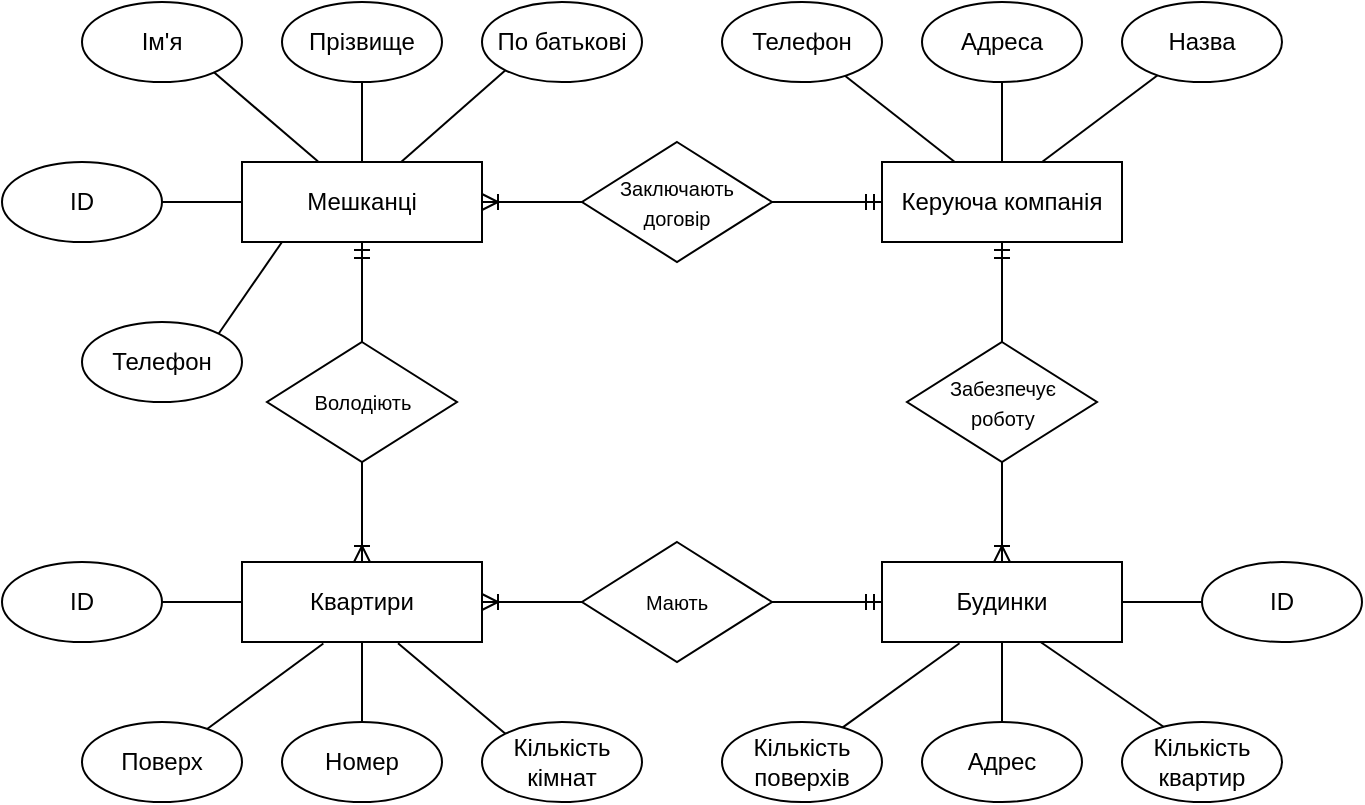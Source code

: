 <mxfile version="15.2.7" type="device"><diagram id="1BLy4Km8wNv7ITUCxuzh" name="Page-1"><mxGraphModel dx="865" dy="483" grid="0" gridSize="10" guides="1" tooltips="1" connect="1" arrows="1" fold="1" page="1" pageScale="1" pageWidth="827" pageHeight="1169" math="0" shadow="0"><root><mxCell id="0"/><mxCell id="1" parent="0"/><mxCell id="5cpuhE2vUOww3Of_lCmY-43" style="edgeStyle=none;rounded=0;orthogonalLoop=1;jettySize=auto;html=1;exitX=0.5;exitY=0;exitDx=0;exitDy=0;entryX=0.5;entryY=1;entryDx=0;entryDy=0;fontFamily=Helvetica;fontColor=#000000;startArrow=none;startFill=0;endArrow=none;endFill=0;" edge="1" parent="1" source="5cpuhE2vUOww3Of_lCmY-1" target="5cpuhE2vUOww3Of_lCmY-42"><mxGeometry relative="1" as="geometry"/></mxCell><mxCell id="5cpuhE2vUOww3Of_lCmY-59" style="edgeStyle=none;rounded=0;orthogonalLoop=1;jettySize=auto;html=1;exitX=0.31;exitY=0.015;exitDx=0;exitDy=0;fontFamily=Helvetica;fontColor=#000000;startArrow=none;startFill=0;endArrow=none;endFill=0;exitPerimeter=0;" edge="1" parent="1" source="5cpuhE2vUOww3Of_lCmY-1" target="5cpuhE2vUOww3Of_lCmY-58"><mxGeometry relative="1" as="geometry"/></mxCell><mxCell id="5cpuhE2vUOww3Of_lCmY-1" value="Керуюча компанія" style="rounded=0;whiteSpace=wrap;fontFamily=Helvetica;fontColor=#000000;html=1;" vertex="1" parent="1"><mxGeometry x="520" y="160" width="120" height="40" as="geometry"/></mxCell><mxCell id="5cpuhE2vUOww3Of_lCmY-7" value="" style="endArrow=none;html=1;fontFamily=Helvetica;fontColor=#000000;" edge="1" parent="1" target="5cpuhE2vUOww3Of_lCmY-8"><mxGeometry width="50" height="50" relative="1" as="geometry"><mxPoint x="600" y="160" as="sourcePoint"/><mxPoint x="650" y="110" as="targetPoint"/></mxGeometry></mxCell><mxCell id="5cpuhE2vUOww3Of_lCmY-8" value="Назва" style="ellipse;whiteSpace=wrap;html=1;fontFamily=Helvetica;fontColor=#000000;" vertex="1" parent="1"><mxGeometry x="640" y="80" width="80" height="40" as="geometry"/></mxCell><mxCell id="5cpuhE2vUOww3Of_lCmY-45" style="edgeStyle=none;rounded=0;orthogonalLoop=1;jettySize=auto;html=1;exitX=0.656;exitY=0.991;exitDx=0;exitDy=0;entryX=0.264;entryY=0.066;entryDx=0;entryDy=0;entryPerimeter=0;fontFamily=Helvetica;fontColor=#000000;startArrow=none;startFill=0;endArrow=none;endFill=0;exitPerimeter=0;" edge="1" parent="1" source="5cpuhE2vUOww3Of_lCmY-9" target="5cpuhE2vUOww3Of_lCmY-44"><mxGeometry relative="1" as="geometry"/></mxCell><mxCell id="5cpuhE2vUOww3Of_lCmY-47" style="edgeStyle=none;rounded=0;orthogonalLoop=1;jettySize=auto;html=1;exitX=0.5;exitY=1;exitDx=0;exitDy=0;entryX=0.5;entryY=0;entryDx=0;entryDy=0;fontFamily=Helvetica;fontColor=#000000;startArrow=none;startFill=0;endArrow=none;endFill=0;" edge="1" parent="1" source="5cpuhE2vUOww3Of_lCmY-9" target="5cpuhE2vUOww3Of_lCmY-46"><mxGeometry relative="1" as="geometry"/></mxCell><mxCell id="5cpuhE2vUOww3Of_lCmY-62" style="edgeStyle=none;rounded=0;orthogonalLoop=1;jettySize=auto;html=1;exitX=0.323;exitY=1.015;exitDx=0;exitDy=0;entryX=0.735;entryY=0.095;entryDx=0;entryDy=0;entryPerimeter=0;fontFamily=Helvetica;fontColor=#000000;startArrow=none;startFill=0;endArrow=none;endFill=0;exitPerimeter=0;" edge="1" parent="1" source="5cpuhE2vUOww3Of_lCmY-9" target="5cpuhE2vUOww3Of_lCmY-60"><mxGeometry relative="1" as="geometry"/></mxCell><mxCell id="5cpuhE2vUOww3Of_lCmY-9" value="Будинки" style="rounded=0;whiteSpace=wrap;fontFamily=Helvetica;fontColor=#000000;html=1;" vertex="1" parent="1"><mxGeometry x="520" y="360" width="120" height="40" as="geometry"/></mxCell><mxCell id="5cpuhE2vUOww3Of_lCmY-15" style="edgeStyle=orthogonalEdgeStyle;rounded=0;orthogonalLoop=1;jettySize=auto;html=1;exitX=0.5;exitY=1;exitDx=0;exitDy=0;fontFamily=Helvetica;fontColor=#000000;startArrow=none;startFill=0;endArrow=ERoneToMany;endFill=0;" edge="1" parent="1" source="5cpuhE2vUOww3Of_lCmY-10" target="5cpuhE2vUOww3Of_lCmY-9"><mxGeometry relative="1" as="geometry"/></mxCell><mxCell id="5cpuhE2vUOww3Of_lCmY-17" style="rounded=0;orthogonalLoop=1;jettySize=auto;html=1;exitX=0.5;exitY=0;exitDx=0;exitDy=0;entryX=0.5;entryY=1;entryDx=0;entryDy=0;fontFamily=Helvetica;fontColor=#000000;startArrow=none;startFill=0;endArrow=ERmandOne;endFill=0;" edge="1" parent="1" source="5cpuhE2vUOww3Of_lCmY-10" target="5cpuhE2vUOww3Of_lCmY-1"><mxGeometry relative="1" as="geometry"/></mxCell><mxCell id="5cpuhE2vUOww3Of_lCmY-10" value="&lt;font style=&quot;font-size: 10px&quot;&gt;Забезпечує&lt;br&gt;роботу&lt;br&gt;&lt;/font&gt;" style="rhombus;whiteSpace=wrap;html=1;fontFamily=Helvetica;fontColor=#000000;" vertex="1" parent="1"><mxGeometry x="532.5" y="250" width="95" height="60" as="geometry"/></mxCell><mxCell id="5cpuhE2vUOww3Of_lCmY-30" style="edgeStyle=none;rounded=0;orthogonalLoop=1;jettySize=auto;html=1;exitX=1;exitY=0.5;exitDx=0;exitDy=0;entryX=0;entryY=0.5;entryDx=0;entryDy=0;fontFamily=Helvetica;fontColor=#000000;startArrow=ERoneToMany;startFill=0;endArrow=none;endFill=0;" edge="1" parent="1" source="5cpuhE2vUOww3Of_lCmY-22" target="5cpuhE2vUOww3Of_lCmY-28"><mxGeometry relative="1" as="geometry"/></mxCell><mxCell id="5cpuhE2vUOww3Of_lCmY-49" style="edgeStyle=none;rounded=0;orthogonalLoop=1;jettySize=auto;html=1;exitX=0.5;exitY=1;exitDx=0;exitDy=0;fontFamily=Helvetica;fontColor=#000000;startArrow=none;startFill=0;endArrow=none;endFill=0;" edge="1" parent="1" source="5cpuhE2vUOww3Of_lCmY-22" target="5cpuhE2vUOww3Of_lCmY-48"><mxGeometry relative="1" as="geometry"/></mxCell><mxCell id="5cpuhE2vUOww3Of_lCmY-51" style="edgeStyle=none;rounded=0;orthogonalLoop=1;jettySize=auto;html=1;exitX=0.339;exitY=1.018;exitDx=0;exitDy=0;fontFamily=Helvetica;fontColor=#000000;startArrow=none;startFill=0;endArrow=none;endFill=0;exitPerimeter=0;" edge="1" parent="1" source="5cpuhE2vUOww3Of_lCmY-22" target="5cpuhE2vUOww3Of_lCmY-50"><mxGeometry relative="1" as="geometry"/></mxCell><mxCell id="5cpuhE2vUOww3Of_lCmY-67" style="edgeStyle=none;rounded=0;orthogonalLoop=1;jettySize=auto;html=1;exitX=0.65;exitY=1.015;exitDx=0;exitDy=0;entryX=0;entryY=0;entryDx=0;entryDy=0;fontFamily=Helvetica;fontColor=#000000;startArrow=none;startFill=0;endArrow=none;endFill=0;exitPerimeter=0;" edge="1" parent="1" source="5cpuhE2vUOww3Of_lCmY-22" target="5cpuhE2vUOww3Of_lCmY-66"><mxGeometry relative="1" as="geometry"/></mxCell><mxCell id="5cpuhE2vUOww3Of_lCmY-22" value="Квартири" style="rounded=0;whiteSpace=wrap;fontFamily=Helvetica;fontColor=#000000;html=1;" vertex="1" parent="1"><mxGeometry x="200" y="360" width="120" height="40" as="geometry"/></mxCell><mxCell id="5cpuhE2vUOww3Of_lCmY-31" style="edgeStyle=none;rounded=0;orthogonalLoop=1;jettySize=auto;html=1;exitX=1;exitY=0.5;exitDx=0;exitDy=0;entryX=0;entryY=0.5;entryDx=0;entryDy=0;fontFamily=Helvetica;fontColor=#000000;startArrow=none;startFill=0;endArrow=ERmandOne;endFill=0;" edge="1" parent="1" source="5cpuhE2vUOww3Of_lCmY-28" target="5cpuhE2vUOww3Of_lCmY-9"><mxGeometry relative="1" as="geometry"/></mxCell><mxCell id="5cpuhE2vUOww3Of_lCmY-28" value="&lt;font style=&quot;font-size: 10px&quot;&gt;Мають&lt;br&gt;&lt;/font&gt;" style="rhombus;whiteSpace=wrap;html=1;fontFamily=Helvetica;fontColor=#000000;" vertex="1" parent="1"><mxGeometry x="370" y="350" width="95" height="60" as="geometry"/></mxCell><mxCell id="5cpuhE2vUOww3Of_lCmY-35" style="edgeStyle=none;rounded=0;orthogonalLoop=1;jettySize=auto;html=1;exitX=0.5;exitY=1;exitDx=0;exitDy=0;entryX=0.5;entryY=0;entryDx=0;entryDy=0;fontFamily=Helvetica;fontColor=#000000;startArrow=none;startFill=0;endArrow=ERoneToMany;endFill=0;" edge="1" parent="1" source="5cpuhE2vUOww3Of_lCmY-32" target="5cpuhE2vUOww3Of_lCmY-22"><mxGeometry relative="1" as="geometry"><Array as="points"/></mxGeometry></mxCell><mxCell id="5cpuhE2vUOww3Of_lCmY-32" value="&lt;font style=&quot;font-size: 10px&quot;&gt;Володіють&lt;br&gt;&lt;/font&gt;" style="rhombus;whiteSpace=wrap;html=1;fontFamily=Helvetica;fontColor=#000000;" vertex="1" parent="1"><mxGeometry x="212.5" y="250" width="95" height="60" as="geometry"/></mxCell><mxCell id="5cpuhE2vUOww3Of_lCmY-34" style="edgeStyle=none;rounded=0;orthogonalLoop=1;jettySize=auto;html=1;exitX=0.5;exitY=1;exitDx=0;exitDy=0;fontFamily=Helvetica;fontColor=#000000;startArrow=ERmandOne;startFill=0;endArrow=none;endFill=0;" edge="1" parent="1" source="5cpuhE2vUOww3Of_lCmY-33" target="5cpuhE2vUOww3Of_lCmY-32"><mxGeometry relative="1" as="geometry"/></mxCell><mxCell id="5cpuhE2vUOww3Of_lCmY-39" style="edgeStyle=none;rounded=0;orthogonalLoop=1;jettySize=auto;html=1;exitX=1;exitY=0.5;exitDx=0;exitDy=0;fontFamily=Helvetica;fontColor=#000000;startArrow=ERoneToMany;startFill=0;endArrow=none;endFill=0;" edge="1" parent="1" source="5cpuhE2vUOww3Of_lCmY-33" target="5cpuhE2vUOww3Of_lCmY-38"><mxGeometry relative="1" as="geometry"/></mxCell><mxCell id="5cpuhE2vUOww3Of_lCmY-53" style="edgeStyle=none;rounded=0;orthogonalLoop=1;jettySize=auto;html=1;exitX=0.5;exitY=0;exitDx=0;exitDy=0;fontFamily=Helvetica;fontColor=#000000;startArrow=none;startFill=0;endArrow=none;endFill=0;" edge="1" parent="1" source="5cpuhE2vUOww3Of_lCmY-33" target="5cpuhE2vUOww3Of_lCmY-52"><mxGeometry relative="1" as="geometry"/></mxCell><mxCell id="5cpuhE2vUOww3Of_lCmY-57" style="edgeStyle=none;rounded=0;orthogonalLoop=1;jettySize=auto;html=1;exitX=0.317;exitY=-0.005;exitDx=0;exitDy=0;fontFamily=Helvetica;fontColor=#000000;startArrow=none;startFill=0;endArrow=none;endFill=0;exitPerimeter=0;" edge="1" parent="1" source="5cpuhE2vUOww3Of_lCmY-33"><mxGeometry relative="1" as="geometry"><mxPoint x="180" y="110" as="targetPoint"/></mxGeometry></mxCell><mxCell id="5cpuhE2vUOww3Of_lCmY-68" style="edgeStyle=none;rounded=0;orthogonalLoop=1;jettySize=auto;html=1;exitX=0.65;exitY=0.035;exitDx=0;exitDy=0;entryX=0;entryY=1;entryDx=0;entryDy=0;fontFamily=Helvetica;fontColor=#000000;startArrow=none;startFill=0;endArrow=none;endFill=0;exitPerimeter=0;" edge="1" parent="1" source="5cpuhE2vUOww3Of_lCmY-33" target="5cpuhE2vUOww3Of_lCmY-64"><mxGeometry relative="1" as="geometry"/></mxCell><mxCell id="5cpuhE2vUOww3Of_lCmY-33" value="Мешканці" style="rounded=0;whiteSpace=wrap;fontFamily=Helvetica;fontColor=#000000;html=1;" vertex="1" parent="1"><mxGeometry x="200" y="160" width="120" height="40" as="geometry"/></mxCell><mxCell id="5cpuhE2vUOww3Of_lCmY-40" style="edgeStyle=none;rounded=0;orthogonalLoop=1;jettySize=auto;html=1;exitX=1;exitY=0.5;exitDx=0;exitDy=0;entryX=0;entryY=0.5;entryDx=0;entryDy=0;fontFamily=Helvetica;fontColor=#000000;startArrow=none;startFill=0;endArrow=ERmandOne;endFill=0;" edge="1" parent="1" source="5cpuhE2vUOww3Of_lCmY-38" target="5cpuhE2vUOww3Of_lCmY-1"><mxGeometry relative="1" as="geometry"/></mxCell><mxCell id="5cpuhE2vUOww3Of_lCmY-38" value="&lt;font style=&quot;font-size: 10px&quot;&gt;Заключають договір&lt;br&gt;&lt;/font&gt;" style="rhombus;whiteSpace=wrap;html=1;fontFamily=Helvetica;fontColor=#000000;" vertex="1" parent="1"><mxGeometry x="370" y="150" width="95" height="60" as="geometry"/></mxCell><mxCell id="5cpuhE2vUOww3Of_lCmY-42" value="Адреса" style="ellipse;whiteSpace=wrap;html=1;fontFamily=Helvetica;fontColor=#000000;" vertex="1" parent="1"><mxGeometry x="540" y="80" width="80" height="40" as="geometry"/></mxCell><mxCell id="5cpuhE2vUOww3Of_lCmY-44" value="Кількість квартир" style="ellipse;whiteSpace=wrap;html=1;fontFamily=Helvetica;fontColor=#000000;" vertex="1" parent="1"><mxGeometry x="640" y="440" width="80" height="40" as="geometry"/></mxCell><mxCell id="5cpuhE2vUOww3Of_lCmY-46" value="Адрес" style="ellipse;whiteSpace=wrap;html=1;fontFamily=Helvetica;fontColor=#000000;" vertex="1" parent="1"><mxGeometry x="540" y="440" width="80" height="40" as="geometry"/></mxCell><mxCell id="5cpuhE2vUOww3Of_lCmY-48" value="Номер" style="ellipse;whiteSpace=wrap;html=1;fontFamily=Helvetica;fontColor=#000000;" vertex="1" parent="1"><mxGeometry x="220" y="440" width="80" height="40" as="geometry"/></mxCell><mxCell id="5cpuhE2vUOww3Of_lCmY-50" value="Поверх" style="ellipse;whiteSpace=wrap;html=1;fontFamily=Helvetica;fontColor=#000000;" vertex="1" parent="1"><mxGeometry x="120" y="440" width="80" height="40" as="geometry"/></mxCell><mxCell id="5cpuhE2vUOww3Of_lCmY-52" value="Прізвище" style="ellipse;whiteSpace=wrap;html=1;fontFamily=Helvetica;fontColor=#000000;" vertex="1" parent="1"><mxGeometry x="220" y="80" width="80" height="40" as="geometry"/></mxCell><mxCell id="5cpuhE2vUOww3Of_lCmY-56" value="Ім'я" style="ellipse;whiteSpace=wrap;html=1;fontFamily=Helvetica;fontColor=#000000;" vertex="1" parent="1"><mxGeometry x="120" y="80" width="80" height="40" as="geometry"/></mxCell><mxCell id="5cpuhE2vUOww3Of_lCmY-58" value="Телефон" style="ellipse;whiteSpace=wrap;html=1;fontFamily=Helvetica;fontColor=#000000;" vertex="1" parent="1"><mxGeometry x="440" y="80" width="80" height="40" as="geometry"/></mxCell><mxCell id="5cpuhE2vUOww3Of_lCmY-60" value="Кількість поверхів" style="ellipse;whiteSpace=wrap;html=1;fontFamily=Helvetica;fontColor=#000000;" vertex="1" parent="1"><mxGeometry x="440" y="440" width="80" height="40" as="geometry"/></mxCell><mxCell id="5cpuhE2vUOww3Of_lCmY-64" value="По батькові" style="ellipse;whiteSpace=wrap;html=1;fontFamily=Helvetica;fontColor=#000000;" vertex="1" parent="1"><mxGeometry x="320" y="80" width="80" height="40" as="geometry"/></mxCell><mxCell id="5cpuhE2vUOww3Of_lCmY-66" value="Кількість кімнат" style="ellipse;whiteSpace=wrap;html=1;fontFamily=Helvetica;fontColor=#000000;" vertex="1" parent="1"><mxGeometry x="320" y="440" width="80" height="40" as="geometry"/></mxCell><mxCell id="5cpuhE2vUOww3Of_lCmY-72" style="edgeStyle=none;rounded=0;orthogonalLoop=1;jettySize=auto;html=1;exitX=1;exitY=0.5;exitDx=0;exitDy=0;fontFamily=Helvetica;fontColor=#000000;startArrow=none;startFill=0;endArrow=none;endFill=0;" edge="1" parent="1" source="5cpuhE2vUOww3Of_lCmY-70" target="5cpuhE2vUOww3Of_lCmY-33"><mxGeometry relative="1" as="geometry"/></mxCell><mxCell id="5cpuhE2vUOww3Of_lCmY-70" value="ID" style="ellipse;whiteSpace=wrap;html=1;fontFamily=Helvetica;fontColor=#000000;" vertex="1" parent="1"><mxGeometry x="80" y="160" width="80" height="40" as="geometry"/></mxCell><mxCell id="5cpuhE2vUOww3Of_lCmY-73" style="edgeStyle=none;rounded=0;orthogonalLoop=1;jettySize=auto;html=1;exitX=1;exitY=0;exitDx=0;exitDy=0;fontFamily=Helvetica;fontColor=#000000;startArrow=none;startFill=0;endArrow=none;endFill=0;" edge="1" parent="1" source="5cpuhE2vUOww3Of_lCmY-71"><mxGeometry relative="1" as="geometry"><mxPoint x="220" y="200" as="targetPoint"/></mxGeometry></mxCell><mxCell id="5cpuhE2vUOww3Of_lCmY-71" value="Телефон" style="ellipse;whiteSpace=wrap;html=1;fontFamily=Helvetica;fontColor=#000000;" vertex="1" parent="1"><mxGeometry x="120" y="240" width="80" height="40" as="geometry"/></mxCell><mxCell id="5cpuhE2vUOww3Of_lCmY-78" value="" style="edgeStyle=none;rounded=0;orthogonalLoop=1;jettySize=auto;html=1;fontFamily=Helvetica;fontColor=#000000;startArrow=none;startFill=0;endArrow=none;endFill=0;" edge="1" parent="1" source="5cpuhE2vUOww3Of_lCmY-74" target="5cpuhE2vUOww3Of_lCmY-9"><mxGeometry relative="1" as="geometry"/></mxCell><mxCell id="5cpuhE2vUOww3Of_lCmY-74" value="ID" style="ellipse;whiteSpace=wrap;html=1;fontFamily=Helvetica;fontColor=#000000;" vertex="1" parent="1"><mxGeometry x="680" y="360" width="80" height="40" as="geometry"/></mxCell><mxCell id="5cpuhE2vUOww3Of_lCmY-77" value="" style="edgeStyle=none;rounded=0;orthogonalLoop=1;jettySize=auto;html=1;fontFamily=Helvetica;fontColor=#000000;startArrow=none;startFill=0;endArrow=none;endFill=0;" edge="1" parent="1" source="5cpuhE2vUOww3Of_lCmY-75" target="5cpuhE2vUOww3Of_lCmY-22"><mxGeometry relative="1" as="geometry"/></mxCell><mxCell id="5cpuhE2vUOww3Of_lCmY-75" value="ID" style="ellipse;whiteSpace=wrap;html=1;fontFamily=Helvetica;fontColor=#000000;" vertex="1" parent="1"><mxGeometry x="80" y="360" width="80" height="40" as="geometry"/></mxCell></root></mxGraphModel></diagram></mxfile>